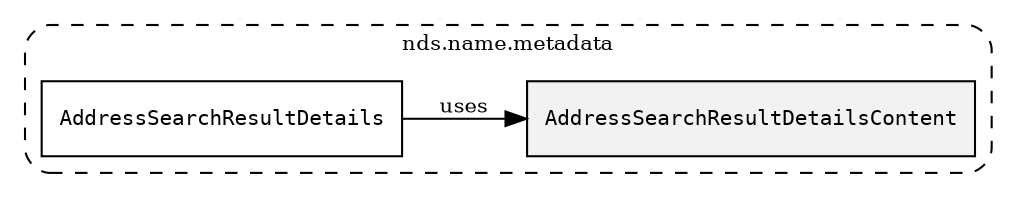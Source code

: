 /**
 * This dot file creates symbol collaboration diagram for AddressSearchResultDetailsContent.
 */
digraph ZSERIO
{
    node [shape=box, fontsize=10];
    rankdir="LR";
    fontsize=10;
    tooltip="AddressSearchResultDetailsContent collaboration diagram";

    subgraph "cluster_nds.name.metadata"
    {
        style="dashed, rounded";
        label="nds.name.metadata";
        tooltip="Package nds.name.metadata";
        href="../../../content/packages/nds.name.metadata.html#Package-nds-name-metadata";
        target="_parent";

        "AddressSearchResultDetailsContent" [style="filled", fillcolor="#0000000D", target="_parent", label=<<font face="monospace"><table align="center" border="0" cellspacing="0" cellpadding="0"><tr><td href="../../../content/packages/nds.name.metadata.html#Bitmask-AddressSearchResultDetailsContent" title="Bitmask defined in nds.name.metadata">AddressSearchResultDetailsContent</td></tr></table></font>>];
        "AddressSearchResultDetails" [target="_parent", label=<<font face="monospace"><table align="center" border="0" cellspacing="0" cellpadding="0"><tr><td href="../../../content/packages/nds.name.metadata.html#Structure-AddressSearchResultDetails" title="Structure defined in nds.name.metadata">AddressSearchResultDetails</td></tr></table></font>>];
    }

    "AddressSearchResultDetails" -> "AddressSearchResultDetailsContent" [label="uses", fontsize=10];
}
